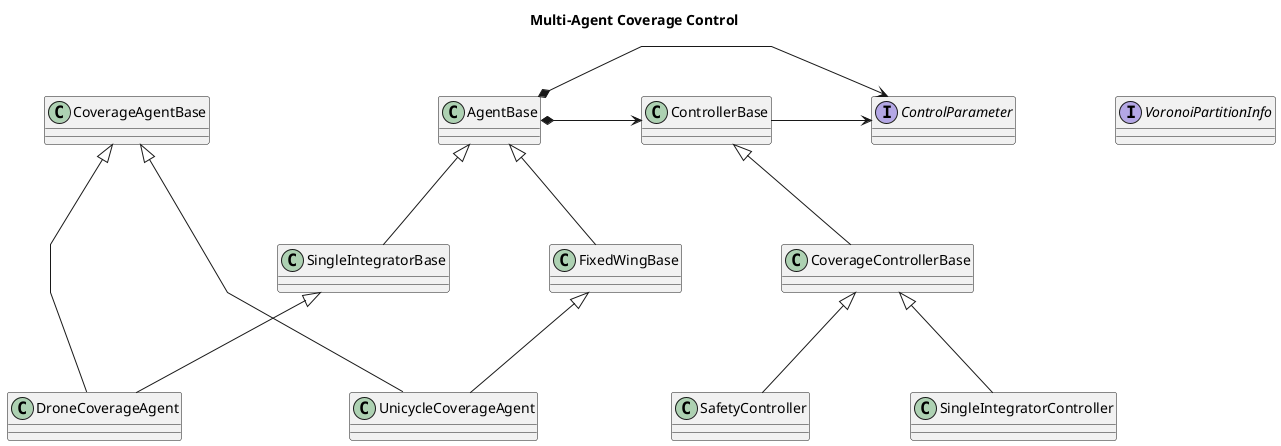 @startuml
' Settings
' ============================

' use +,#,- instead of icons
'skinparam classAttributeIconSize 0

' horizontal distance in px
skinparam nodesep 100 

' vertical distance in px
skinparam ranksep 100

' use only straight lines (ortho/polyline)
skinparam linetype polyline

' title
title Multi-Agent Coverage Control

class AgentBase

class CoverageAgentBase

class ControllerBase

class CoverageControllerBase

class SingleIntegratorBase

class FixedWingBase

class UnicycleCoverageAgent
class DroneCoverageAgent

'class BLFController
' Interfaces
Interface ControlParameter
Interface VoronoiPartitionInfo
' Relationship

AgentBase <|-d- FixedWingBase
AgentBase <|-d- SingleIntegratorBase

ControllerBase -r-> ControlParameter
AgentBase *-r-> ControlParameter

AgentBase *-r-> ControllerBase
CoverageControllerBase -u-|> ControllerBase

UnicycleCoverageAgent -u-|> FixedWingBase
UnicycleCoverageAgent -u-|> CoverageAgentBase
CoverageAgentBase -[hidden]r-> AgentBase

DroneCoverageAgent -u-|> SingleIntegratorBase
DroneCoverageAgent -u-|> CoverageAgentBase

SafetyController -u-|> CoverageControllerBase
SingleIntegratorController -u-|> CoverageControllerBase

@enduml